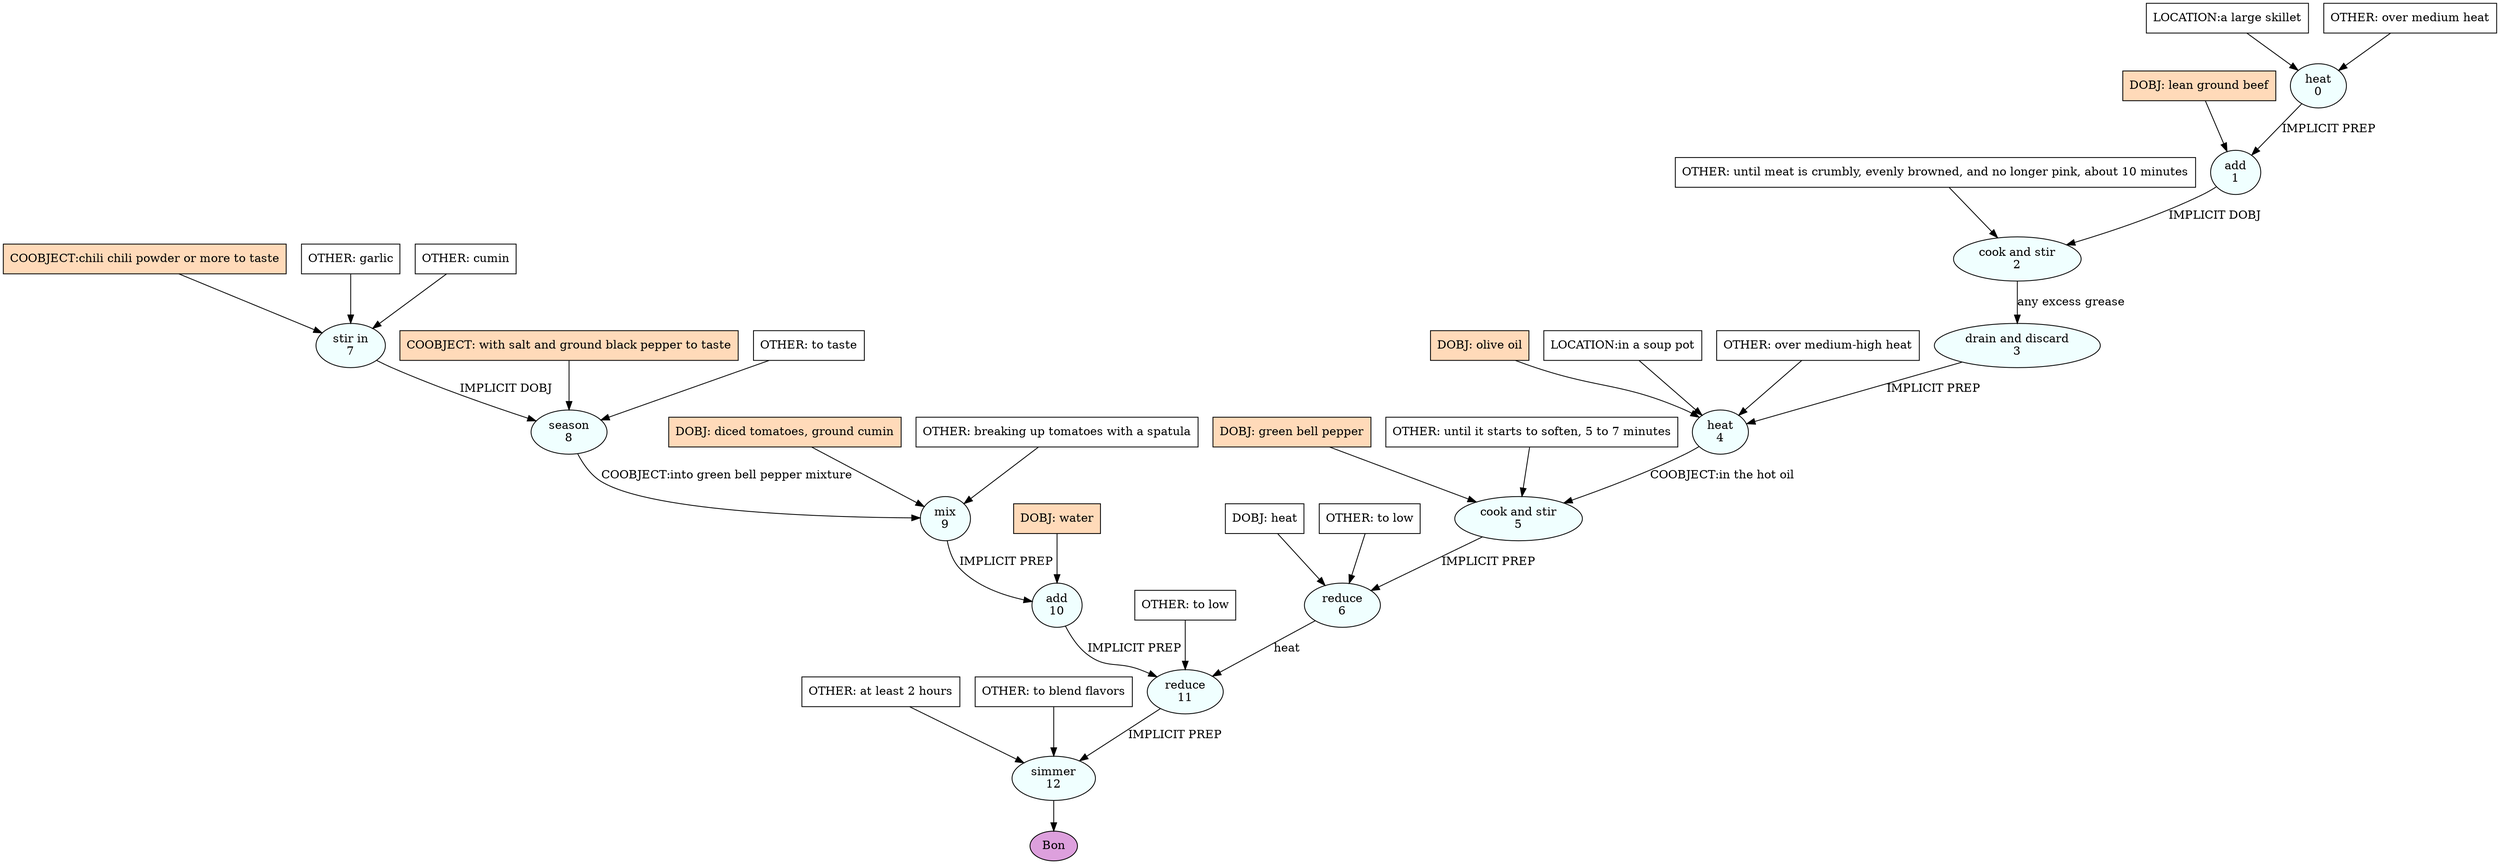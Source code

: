 digraph recipe {
E0[label="heat
0", shape=oval, style=filled, fillcolor=azure]
E1[label="add
1", shape=oval, style=filled, fillcolor=azure]
E2[label="cook and stir
2", shape=oval, style=filled, fillcolor=azure]
E3[label="drain and discard
3", shape=oval, style=filled, fillcolor=azure]
E4[label="heat
4", shape=oval, style=filled, fillcolor=azure]
E5[label="cook and stir
5", shape=oval, style=filled, fillcolor=azure]
E6[label="reduce
6", shape=oval, style=filled, fillcolor=azure]
E7[label="stir in
7", shape=oval, style=filled, fillcolor=azure]
E8[label="season
8", shape=oval, style=filled, fillcolor=azure]
E9[label="mix
9", shape=oval, style=filled, fillcolor=azure]
E10[label="add
10", shape=oval, style=filled, fillcolor=azure]
E11[label="reduce
11", shape=oval, style=filled, fillcolor=azure]
E12[label="simmer
12", shape=oval, style=filled, fillcolor=azure]
P7_0[label="COOBJECT:chili chili powder or more to taste", shape=box, style=filled, fillcolor=peachpuff]
P7_0 -> E7
O7_0[label="OTHER: garlic", shape=box, style=filled, fillcolor=white]
O7_0 -> E7
O7_1[label="OTHER: cumin", shape=box, style=filled, fillcolor=white]
O7_1 -> E7
P0_0[label="LOCATION:a large skillet", shape=box, style=filled, fillcolor=white]
P0_0 -> E0
O0_0[label="OTHER: over medium heat", shape=box, style=filled, fillcolor=white]
O0_0 -> E0
D1_ing[label="DOBJ: lean ground beef", shape=box, style=filled, fillcolor=peachpuff]
D1_ing -> E1
E0 -> E1 [label="IMPLICIT PREP"]
E1 -> E2 [label="IMPLICIT DOBJ"]
O2_0_0[label="OTHER: until meat is crumbly, evenly browned, and no longer pink, about 10 minutes", shape=box, style=filled, fillcolor=white]
O2_0_0 -> E2
E2 -> E3 [label="any excess grease"]
D4_ing[label="DOBJ: olive oil", shape=box, style=filled, fillcolor=peachpuff]
D4_ing -> E4
E3 -> E4 [label="IMPLICIT PREP"]
P4_1_0[label="LOCATION:in a soup pot", shape=box, style=filled, fillcolor=white]
P4_1_0 -> E4
O4_0_0[label="OTHER: over medium-high heat", shape=box, style=filled, fillcolor=white]
O4_0_0 -> E4
D5_ing[label="DOBJ: green bell pepper", shape=box, style=filled, fillcolor=peachpuff]
D5_ing -> E5
E4 -> E5 [label="COOBJECT:in the hot oil"]
O5_0_0[label="OTHER: until it starts to soften, 5 to 7 minutes", shape=box, style=filled, fillcolor=white]
O5_0_0 -> E5
D6_0[label="DOBJ: heat", shape=box, style=filled, fillcolor=white]
D6_0 -> E6
E5 -> E6 [label="IMPLICIT PREP"]
O6_0_0[label="OTHER: to low", shape=box, style=filled, fillcolor=white]
O6_0_0 -> E6
E7 -> E8 [label="IMPLICIT DOBJ"]
P8_0_ing[label="COOBJECT: with salt and ground black pepper to taste", shape=box, style=filled, fillcolor=peachpuff]
P8_0_ing -> E8
O8_0_0[label="OTHER: to taste", shape=box, style=filled, fillcolor=white]
O8_0_0 -> E8
D9_ing[label="DOBJ: diced tomatoes, ground cumin", shape=box, style=filled, fillcolor=peachpuff]
D9_ing -> E9
E8 -> E9 [label="COOBJECT:into green bell pepper mixture"]
O9_0_0[label="OTHER: breaking up tomatoes with a spatula", shape=box, style=filled, fillcolor=white]
O9_0_0 -> E9
D10_ing[label="DOBJ: water", shape=box, style=filled, fillcolor=peachpuff]
D10_ing -> E10
E9 -> E10 [label="IMPLICIT PREP"]
E6 -> E11 [label="heat"]
E10 -> E11 [label="IMPLICIT PREP"]
O11_0_0[label="OTHER: to low", shape=box, style=filled, fillcolor=white]
O11_0_0 -> E11
E11 -> E12 [label="IMPLICIT PREP"]
O12_0_0[label="OTHER: at least 2 hours", shape=box, style=filled, fillcolor=white]
O12_0_0 -> E12
O12_1_0[label="OTHER: to blend flavors", shape=box, style=filled, fillcolor=white]
O12_1_0 -> E12
EOR[label="Bon", shape=oval, style=filled, fillcolor=plum]
E12 -> EOR
}
